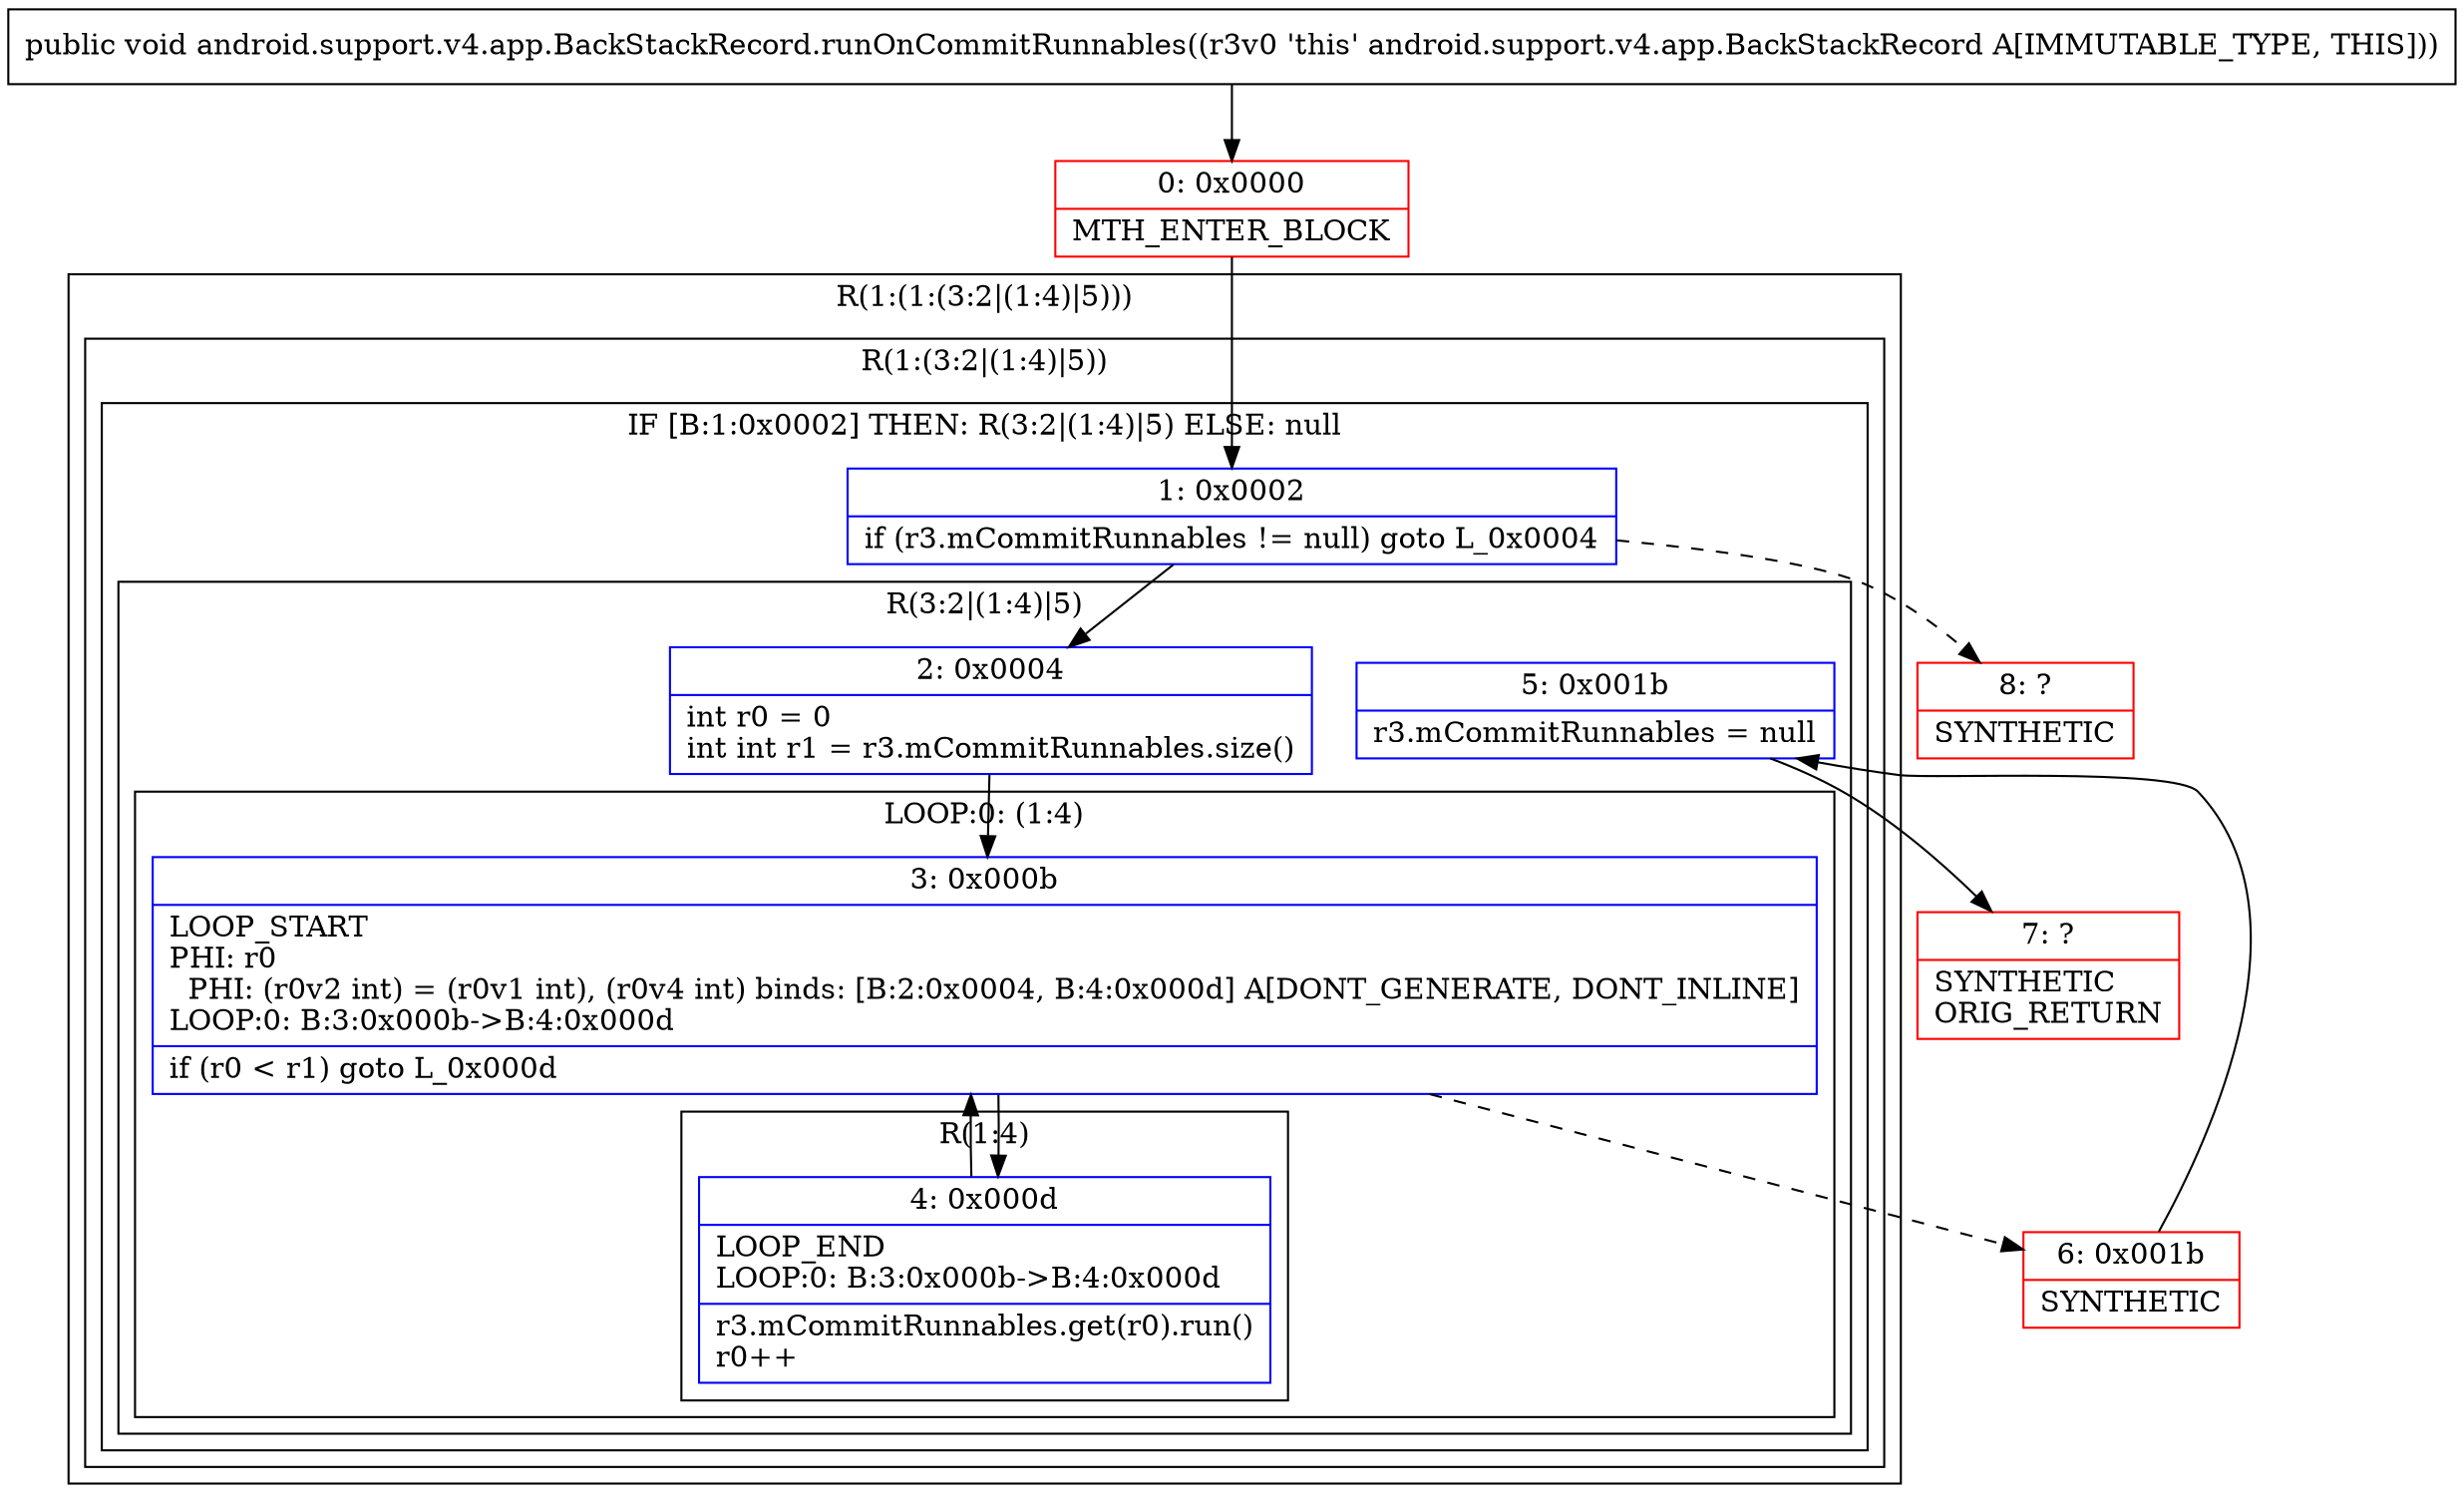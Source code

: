 digraph "CFG forandroid.support.v4.app.BackStackRecord.runOnCommitRunnables()V" {
subgraph cluster_Region_462645916 {
label = "R(1:(1:(3:2|(1:4)|5)))";
node [shape=record,color=blue];
subgraph cluster_Region_512188624 {
label = "R(1:(3:2|(1:4)|5))";
node [shape=record,color=blue];
subgraph cluster_IfRegion_1929645430 {
label = "IF [B:1:0x0002] THEN: R(3:2|(1:4)|5) ELSE: null";
node [shape=record,color=blue];
Node_1 [shape=record,label="{1\:\ 0x0002|if (r3.mCommitRunnables != null) goto L_0x0004\l}"];
subgraph cluster_Region_570878130 {
label = "R(3:2|(1:4)|5)";
node [shape=record,color=blue];
Node_2 [shape=record,label="{2\:\ 0x0004|int r0 = 0\lint int r1 = r3.mCommitRunnables.size()\l}"];
subgraph cluster_LoopRegion_1742892946 {
label = "LOOP:0: (1:4)";
node [shape=record,color=blue];
Node_3 [shape=record,label="{3\:\ 0x000b|LOOP_START\lPHI: r0 \l  PHI: (r0v2 int) = (r0v1 int), (r0v4 int) binds: [B:2:0x0004, B:4:0x000d] A[DONT_GENERATE, DONT_INLINE]\lLOOP:0: B:3:0x000b\-\>B:4:0x000d\l|if (r0 \< r1) goto L_0x000d\l}"];
subgraph cluster_Region_1438618980 {
label = "R(1:4)";
node [shape=record,color=blue];
Node_4 [shape=record,label="{4\:\ 0x000d|LOOP_END\lLOOP:0: B:3:0x000b\-\>B:4:0x000d\l|r3.mCommitRunnables.get(r0).run()\lr0++\l}"];
}
}
Node_5 [shape=record,label="{5\:\ 0x001b|r3.mCommitRunnables = null\l}"];
}
}
}
}
Node_0 [shape=record,color=red,label="{0\:\ 0x0000|MTH_ENTER_BLOCK\l}"];
Node_6 [shape=record,color=red,label="{6\:\ 0x001b|SYNTHETIC\l}"];
Node_7 [shape=record,color=red,label="{7\:\ ?|SYNTHETIC\lORIG_RETURN\l}"];
Node_8 [shape=record,color=red,label="{8\:\ ?|SYNTHETIC\l}"];
MethodNode[shape=record,label="{public void android.support.v4.app.BackStackRecord.runOnCommitRunnables((r3v0 'this' android.support.v4.app.BackStackRecord A[IMMUTABLE_TYPE, THIS])) }"];
MethodNode -> Node_0;
Node_1 -> Node_2;
Node_1 -> Node_8[style=dashed];
Node_2 -> Node_3;
Node_3 -> Node_4;
Node_3 -> Node_6[style=dashed];
Node_4 -> Node_3;
Node_5 -> Node_7;
Node_0 -> Node_1;
Node_6 -> Node_5;
}

